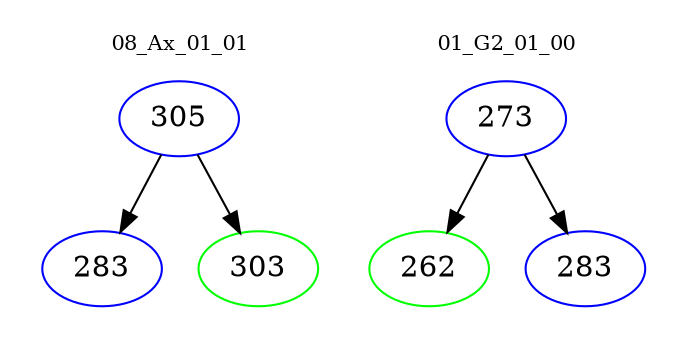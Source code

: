 digraph{
subgraph cluster_0 {
color = white
label = "08_Ax_01_01";
fontsize=10;
T0_305 [label="305", color="blue"]
T0_305 -> T0_283 [color="black"]
T0_283 [label="283", color="blue"]
T0_305 -> T0_303 [color="black"]
T0_303 [label="303", color="green"]
}
subgraph cluster_1 {
color = white
label = "01_G2_01_00";
fontsize=10;
T1_273 [label="273", color="blue"]
T1_273 -> T1_262 [color="black"]
T1_262 [label="262", color="green"]
T1_273 -> T1_283 [color="black"]
T1_283 [label="283", color="blue"]
}
}
